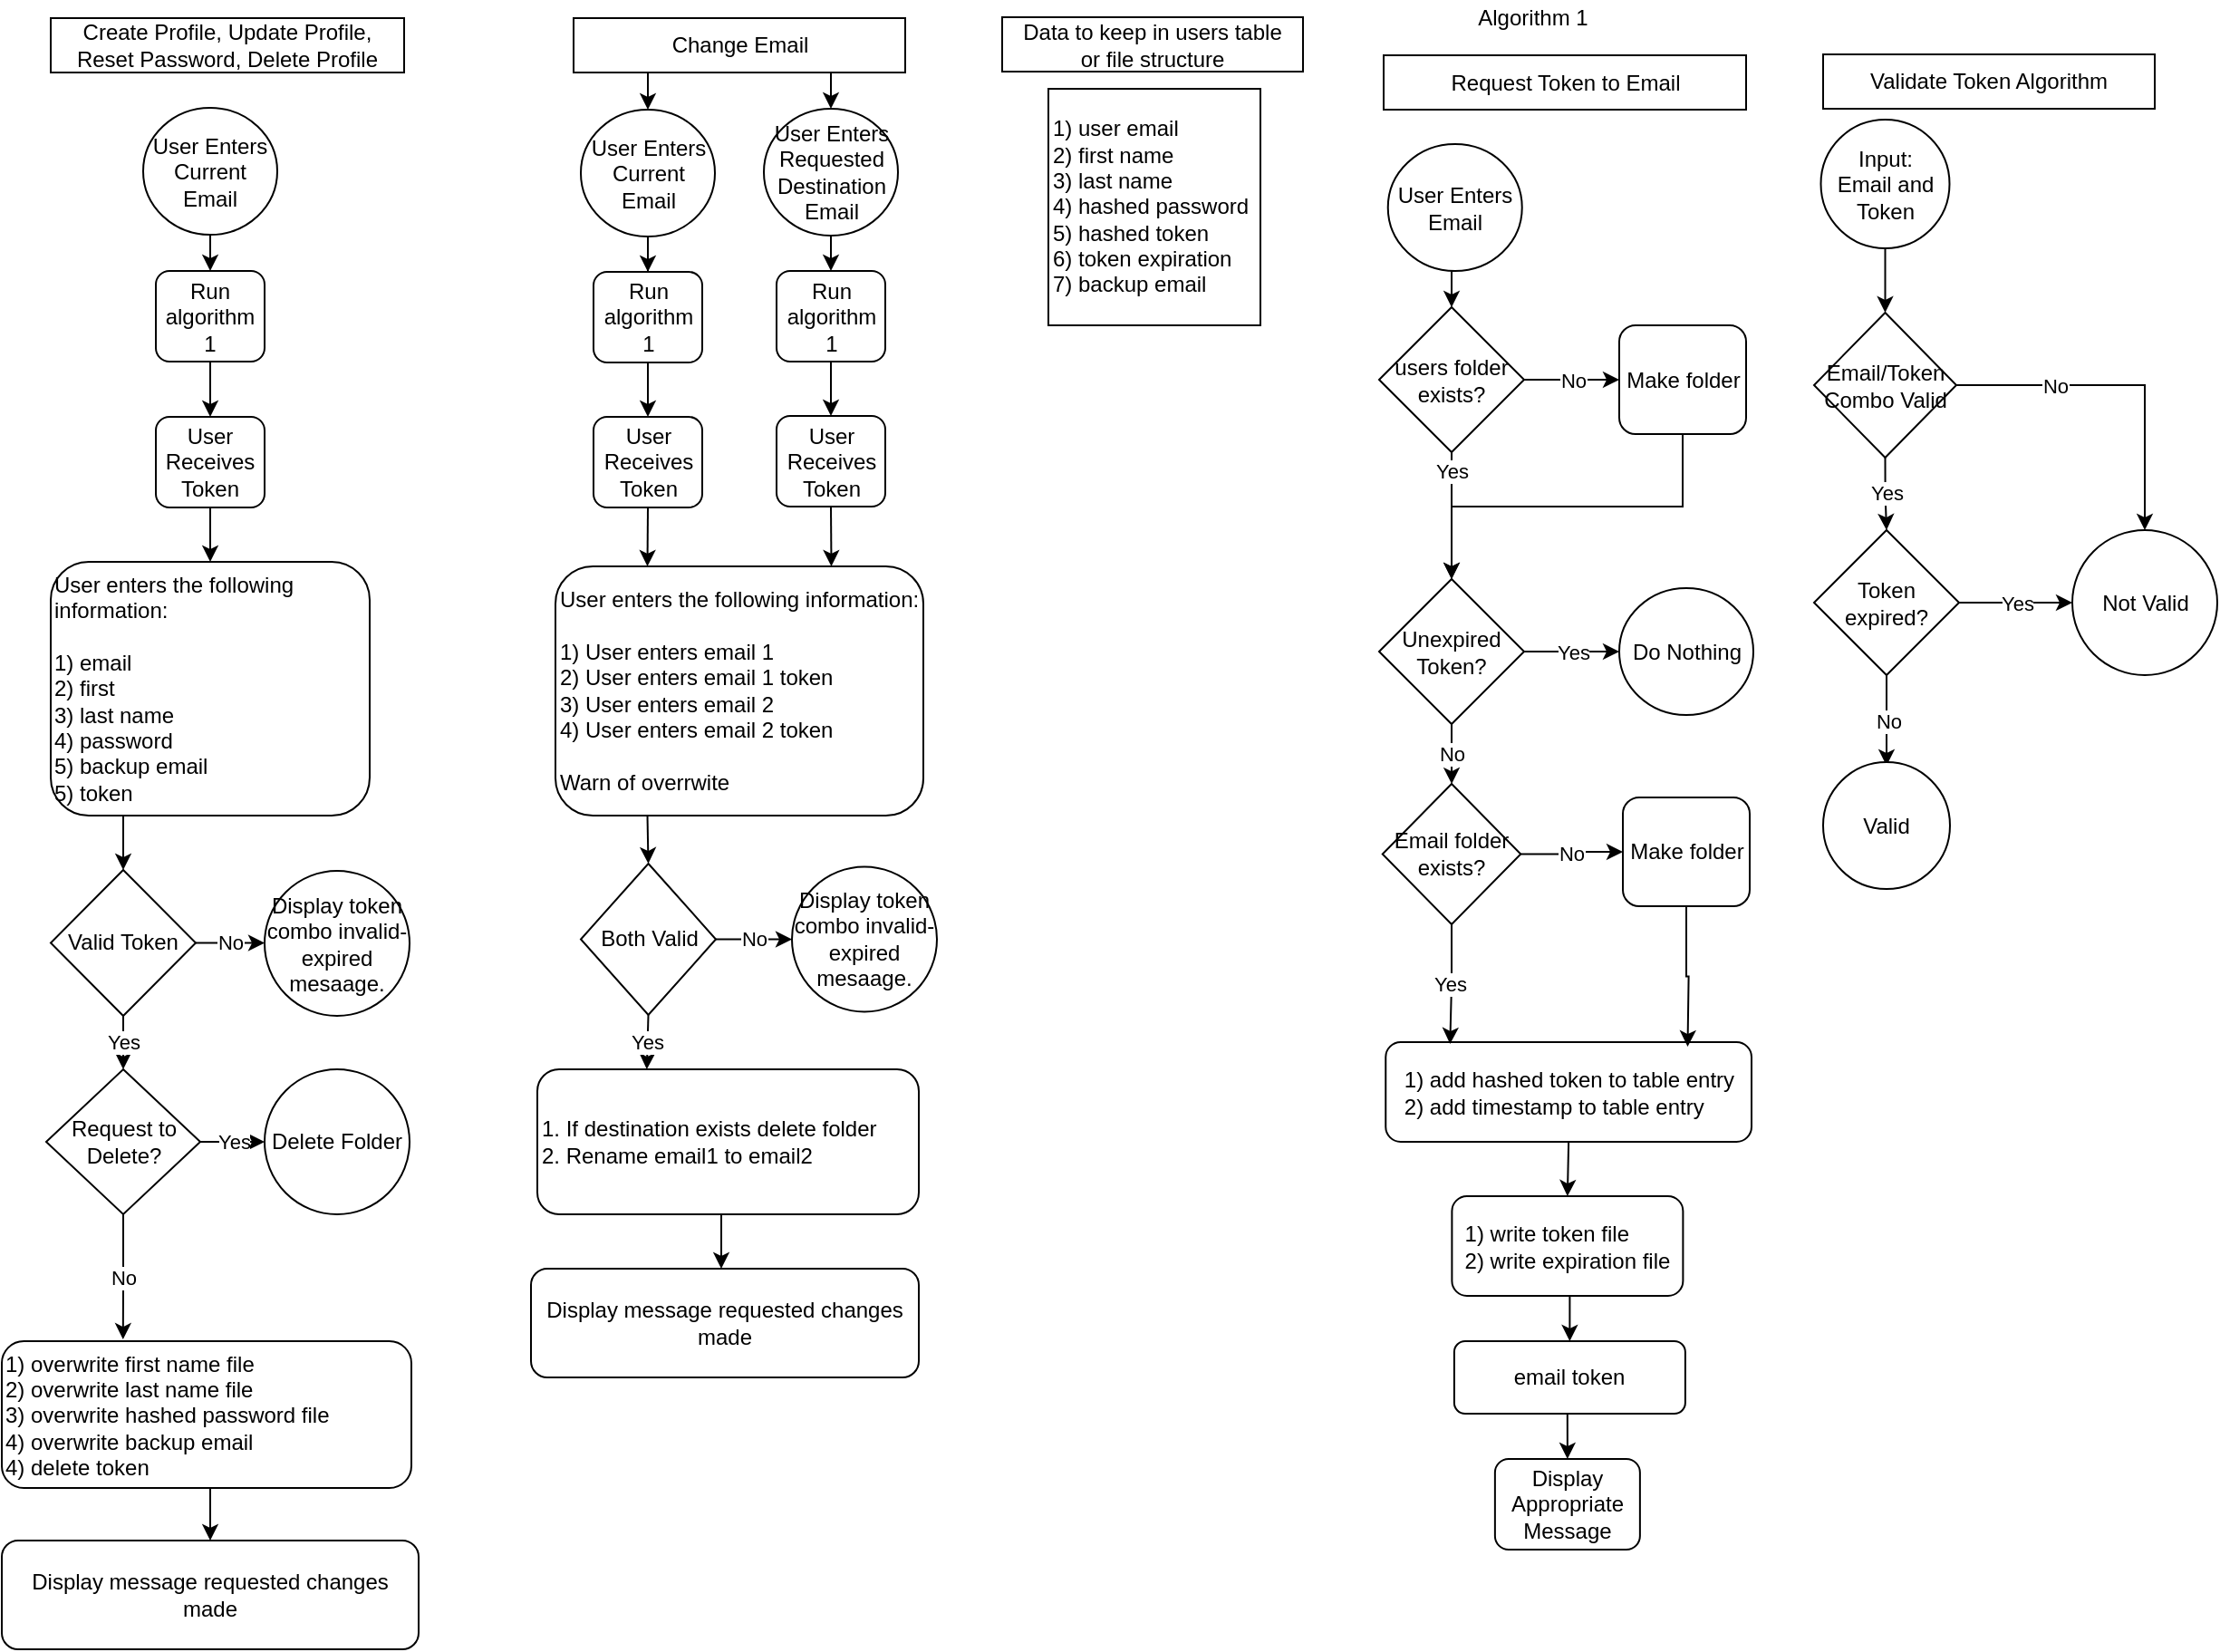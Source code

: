 <mxfile version="15.2.7" type="device"><diagram id="C5RBs43oDa-KdzZeNtuy" name="Page-1"><mxGraphModel dx="1422" dy="1984" grid="1" gridSize="10" guides="1" tooltips="1" connect="1" arrows="1" fold="1" page="1" pageScale="1" pageWidth="827" pageHeight="1169" math="0" shadow="0"><root><mxCell id="WIyWlLk6GJQsqaUBKTNV-0"/><mxCell id="WIyWlLk6GJQsqaUBKTNV-1" parent="WIyWlLk6GJQsqaUBKTNV-0"/><mxCell id="QPN7RQImwWBSGxsegNnY-51" value="Request Token to Email" style="rounded=0;whiteSpace=wrap;html=1;align=center;" parent="WIyWlLk6GJQsqaUBKTNV-1" vertex="1"><mxGeometry x="780.5" y="-1129.5" width="200" height="30" as="geometry"/></mxCell><mxCell id="pMpbcYOYsQtKogAYQbIU-0" value="1) user email&lt;br&gt;2) first name&lt;br&gt;3) last name&lt;br&gt;4) hashed password&lt;br&gt;5) hashed token&lt;br&gt;6) token expiration&lt;br&gt;7) backup email&lt;br&gt;&lt;div style=&quot;text-align: justify&quot;&gt;&lt;/div&gt;" style="rounded=0;whiteSpace=wrap;html=1;align=left;" parent="WIyWlLk6GJQsqaUBKTNV-1" vertex="1"><mxGeometry x="595.5" y="-1111" width="117" height="130.5" as="geometry"/></mxCell><mxCell id="GUjoU98ct1qkW7UDFWDV-36" style="edgeStyle=orthogonalEdgeStyle;rounded=0;orthogonalLoop=1;jettySize=auto;html=1;exitX=0.5;exitY=1;exitDx=0;exitDy=0;entryX=0.5;entryY=0;entryDx=0;entryDy=0;" edge="1" parent="WIyWlLk6GJQsqaUBKTNV-1" source="pMpbcYOYsQtKogAYQbIU-2" target="GUjoU98ct1qkW7UDFWDV-35"><mxGeometry relative="1" as="geometry"><Array as="points"><mxPoint x="85" y="-730"/></Array></mxGeometry></mxCell><mxCell id="pMpbcYOYsQtKogAYQbIU-2" value="User enters the following information:&lt;br&gt;&lt;br&gt;1) email&lt;br&gt;2) first&lt;br&gt;3) last name&lt;br&gt;4) password&lt;br&gt;5) backup email&lt;br&gt;5) token" style="rounded=1;whiteSpace=wrap;html=1;align=left;" parent="WIyWlLk6GJQsqaUBKTNV-1" vertex="1"><mxGeometry x="45" y="-850" width="176" height="140" as="geometry"/></mxCell><mxCell id="pMpbcYOYsQtKogAYQbIU-4" value="No" style="edgeStyle=orthogonalEdgeStyle;rounded=0;orthogonalLoop=1;jettySize=auto;html=1;exitX=0.5;exitY=1;exitDx=0;exitDy=0;entryX=0.5;entryY=0;entryDx=0;entryDy=0;" parent="WIyWlLk6GJQsqaUBKTNV-1" source="pMpbcYOYsQtKogAYQbIU-5" edge="1"><mxGeometry relative="1" as="geometry"><mxPoint x="1058" y="-737.5" as="targetPoint"/></mxGeometry></mxCell><mxCell id="im_7ytGL3Xa7rV5Hcsws-3" value="Yes" style="edgeStyle=orthogonalEdgeStyle;rounded=0;orthogonalLoop=1;jettySize=auto;html=1;exitX=1;exitY=0.5;exitDx=0;exitDy=0;entryX=0;entryY=0.5;entryDx=0;entryDy=0;" parent="WIyWlLk6GJQsqaUBKTNV-1" source="pMpbcYOYsQtKogAYQbIU-5" target="im_7ytGL3Xa7rV5Hcsws-0" edge="1"><mxGeometry relative="1" as="geometry"/></mxCell><mxCell id="pMpbcYOYsQtKogAYQbIU-5" value="Token expired?" style="rhombus;whiteSpace=wrap;html=1;" parent="WIyWlLk6GJQsqaUBKTNV-1" vertex="1"><mxGeometry x="1018" y="-867.5" width="80" height="80" as="geometry"/></mxCell><mxCell id="GUjoU98ct1qkW7UDFWDV-130" style="edgeStyle=orthogonalEdgeStyle;rounded=0;orthogonalLoop=1;jettySize=auto;html=1;exitX=0.5;exitY=1;exitDx=0;exitDy=0;entryX=0.5;entryY=0;entryDx=0;entryDy=0;" edge="1" parent="WIyWlLk6GJQsqaUBKTNV-1" source="pMpbcYOYsQtKogAYQbIU-7" target="GUjoU98ct1qkW7UDFWDV-116"><mxGeometry relative="1" as="geometry"/></mxCell><mxCell id="pMpbcYOYsQtKogAYQbIU-7" value="1) overwrite first name file&lt;br&gt;2) overwrite last name file&lt;br&gt;3) overwrite hashed password file&lt;br&gt;4) overwrite backup email&lt;br&gt;4) delete token" style="rounded=1;whiteSpace=wrap;html=1;align=left;" parent="WIyWlLk6GJQsqaUBKTNV-1" vertex="1"><mxGeometry x="18" y="-420" width="226" height="81" as="geometry"/></mxCell><mxCell id="pMpbcYOYsQtKogAYQbIU-8" value="Create Profile, Update Profile, Reset Password, Delete Profile" style="rounded=0;whiteSpace=wrap;html=1;align=center;" parent="WIyWlLk6GJQsqaUBKTNV-1" vertex="1"><mxGeometry x="45" y="-1150" width="195" height="30" as="geometry"/></mxCell><mxCell id="pMpbcYOYsQtKogAYQbIU-9" value="&lt;span&gt;Data to keep in users table&lt;/span&gt;&lt;br&gt;&lt;span&gt;or file structure&lt;/span&gt;" style="rounded=0;whiteSpace=wrap;html=1;align=center;" parent="WIyWlLk6GJQsqaUBKTNV-1" vertex="1"><mxGeometry x="570" y="-1150.5" width="166" height="30" as="geometry"/></mxCell><mxCell id="pMpbcYOYsQtKogAYQbIU-11" value="Yes" style="edgeStyle=orthogonalEdgeStyle;rounded=0;orthogonalLoop=1;jettySize=auto;html=1;exitX=0.5;exitY=1;exitDx=0;exitDy=0;entryX=0.5;entryY=0;entryDx=0;entryDy=0;" parent="WIyWlLk6GJQsqaUBKTNV-1" source="pMpbcYOYsQtKogAYQbIU-12" target="pMpbcYOYsQtKogAYQbIU-5" edge="1"><mxGeometry relative="1" as="geometry"/></mxCell><mxCell id="im_7ytGL3Xa7rV5Hcsws-2" value="No" style="edgeStyle=orthogonalEdgeStyle;rounded=0;orthogonalLoop=1;jettySize=auto;html=1;exitX=1;exitY=0.5;exitDx=0;exitDy=0;entryX=0.5;entryY=0;entryDx=0;entryDy=0;" parent="WIyWlLk6GJQsqaUBKTNV-1" source="pMpbcYOYsQtKogAYQbIU-12" target="im_7ytGL3Xa7rV5Hcsws-0" edge="1"><mxGeometry x="-0.413" relative="1" as="geometry"><mxPoint as="offset"/></mxGeometry></mxCell><mxCell id="pMpbcYOYsQtKogAYQbIU-12" value="Email/Token Combo Valid" style="rhombus;whiteSpace=wrap;html=1;" parent="WIyWlLk6GJQsqaUBKTNV-1" vertex="1"><mxGeometry x="1018" y="-987.5" width="78.5" height="80" as="geometry"/></mxCell><mxCell id="im_7ytGL3Xa7rV5Hcsws-5" style="edgeStyle=orthogonalEdgeStyle;rounded=0;orthogonalLoop=1;jettySize=auto;html=1;exitX=0.5;exitY=1;exitDx=0;exitDy=0;entryX=0.5;entryY=0;entryDx=0;entryDy=0;" parent="WIyWlLk6GJQsqaUBKTNV-1" source="h3AyNG_vNNZ35tFLMjYg-0" target="im_7ytGL3Xa7rV5Hcsws-4" edge="1"><mxGeometry relative="1" as="geometry"/></mxCell><mxCell id="h3AyNG_vNNZ35tFLMjYg-0" value="User Enters Email" style="ellipse;whiteSpace=wrap;html=1;" parent="WIyWlLk6GJQsqaUBKTNV-1" vertex="1"><mxGeometry x="782.87" y="-1080.5" width="74" height="70" as="geometry"/></mxCell><mxCell id="h3AyNG_vNNZ35tFLMjYg-3" value="Yes" style="edgeStyle=orthogonalEdgeStyle;rounded=0;orthogonalLoop=1;jettySize=auto;html=1;exitX=1;exitY=0.5;exitDx=0;exitDy=0;entryX=0;entryY=0.5;entryDx=0;entryDy=0;" parent="WIyWlLk6GJQsqaUBKTNV-1" source="h3AyNG_vNNZ35tFLMjYg-1" target="h3AyNG_vNNZ35tFLMjYg-2" edge="1"><mxGeometry relative="1" as="geometry"/></mxCell><mxCell id="qhgHIn9TKxPsZhnAGEgA-6" value="No" style="edgeStyle=orthogonalEdgeStyle;rounded=0;orthogonalLoop=1;jettySize=auto;html=1;exitX=0.5;exitY=1;exitDx=0;exitDy=0;" parent="WIyWlLk6GJQsqaUBKTNV-1" source="h3AyNG_vNNZ35tFLMjYg-1" target="qhgHIn9TKxPsZhnAGEgA-3" edge="1"><mxGeometry relative="1" as="geometry"/></mxCell><mxCell id="h3AyNG_vNNZ35tFLMjYg-1" value="Unexpired Token?" style="rhombus;whiteSpace=wrap;html=1;" parent="WIyWlLk6GJQsqaUBKTNV-1" vertex="1"><mxGeometry x="778" y="-840.5" width="80" height="80" as="geometry"/></mxCell><mxCell id="h3AyNG_vNNZ35tFLMjYg-2" value="Do Nothing" style="ellipse;whiteSpace=wrap;html=1;" parent="WIyWlLk6GJQsqaUBKTNV-1" vertex="1"><mxGeometry x="910.5" y="-835.5" width="74" height="70" as="geometry"/></mxCell><mxCell id="h3AyNG_vNNZ35tFLMjYg-21" style="edgeStyle=orthogonalEdgeStyle;rounded=0;orthogonalLoop=1;jettySize=auto;html=1;exitX=0.5;exitY=1;exitDx=0;exitDy=0;entryX=0.5;entryY=0;entryDx=0;entryDy=0;" parent="WIyWlLk6GJQsqaUBKTNV-1" source="h3AyNG_vNNZ35tFLMjYg-5" target="h3AyNG_vNNZ35tFLMjYg-6" edge="1"><mxGeometry relative="1" as="geometry"/></mxCell><mxCell id="h3AyNG_vNNZ35tFLMjYg-5" value="&lt;div style=&quot;text-align: left&quot;&gt;&lt;span&gt;1) write token file&lt;/span&gt;&lt;/div&gt;&lt;div style=&quot;text-align: left&quot;&gt;&lt;span&gt;2) write expiration file&lt;/span&gt;&lt;/div&gt;" style="rounded=1;whiteSpace=wrap;html=1;" parent="WIyWlLk6GJQsqaUBKTNV-1" vertex="1"><mxGeometry x="818.19" y="-500" width="127.5" height="55" as="geometry"/></mxCell><mxCell id="h3AyNG_vNNZ35tFLMjYg-22" style="edgeStyle=orthogonalEdgeStyle;rounded=0;orthogonalLoop=1;jettySize=auto;html=1;exitX=0.5;exitY=1;exitDx=0;exitDy=0;entryX=0.5;entryY=0;entryDx=0;entryDy=0;" parent="WIyWlLk6GJQsqaUBKTNV-1" source="h3AyNG_vNNZ35tFLMjYg-6" target="h3AyNG_vNNZ35tFLMjYg-7" edge="1"><mxGeometry relative="1" as="geometry"/></mxCell><mxCell id="h3AyNG_vNNZ35tFLMjYg-6" value="email token" style="rounded=1;whiteSpace=wrap;html=1;" parent="WIyWlLk6GJQsqaUBKTNV-1" vertex="1"><mxGeometry x="819.44" y="-420" width="127.5" height="40" as="geometry"/></mxCell><mxCell id="h3AyNG_vNNZ35tFLMjYg-7" value="Display Appropriate Message" style="rounded=1;whiteSpace=wrap;html=1;" parent="WIyWlLk6GJQsqaUBKTNV-1" vertex="1"><mxGeometry x="841.94" y="-355" width="80" height="50" as="geometry"/></mxCell><mxCell id="qhgHIn9TKxPsZhnAGEgA-8" style="edgeStyle=orthogonalEdgeStyle;rounded=0;orthogonalLoop=1;jettySize=auto;html=1;exitX=0.5;exitY=1;exitDx=0;exitDy=0;entryX=0.5;entryY=0;entryDx=0;entryDy=0;" parent="WIyWlLk6GJQsqaUBKTNV-1" source="qhgHIn9TKxPsZhnAGEgA-0" target="h3AyNG_vNNZ35tFLMjYg-5" edge="1"><mxGeometry relative="1" as="geometry"/></mxCell><mxCell id="qhgHIn9TKxPsZhnAGEgA-0" value="&lt;div style=&quot;text-align: left&quot;&gt;&lt;span&gt;1) add hashed token to table entry&lt;/span&gt;&lt;/div&gt;&lt;div style=&quot;text-align: left&quot;&gt;&lt;span&gt;2) add timestamp to table entry&lt;/span&gt;&lt;/div&gt;" style="rounded=1;whiteSpace=wrap;html=1;" parent="WIyWlLk6GJQsqaUBKTNV-1" vertex="1"><mxGeometry x="781.63" y="-585" width="201.87" height="55" as="geometry"/></mxCell><mxCell id="qhgHIn9TKxPsZhnAGEgA-1" value="No" style="edgeStyle=orthogonalEdgeStyle;rounded=0;orthogonalLoop=1;jettySize=auto;html=1;exitX=1;exitY=0.5;exitDx=0;exitDy=0;entryX=0;entryY=0.5;entryDx=0;entryDy=0;" parent="WIyWlLk6GJQsqaUBKTNV-1" source="qhgHIn9TKxPsZhnAGEgA-3" target="qhgHIn9TKxPsZhnAGEgA-5" edge="1"><mxGeometry relative="1" as="geometry"/></mxCell><mxCell id="qhgHIn9TKxPsZhnAGEgA-7" value="Yes" style="edgeStyle=orthogonalEdgeStyle;rounded=0;orthogonalLoop=1;jettySize=auto;html=1;exitX=0.5;exitY=1;exitDx=0;exitDy=0;entryX=0.176;entryY=0.018;entryDx=0;entryDy=0;entryPerimeter=0;" parent="WIyWlLk6GJQsqaUBKTNV-1" source="qhgHIn9TKxPsZhnAGEgA-3" target="qhgHIn9TKxPsZhnAGEgA-0" edge="1"><mxGeometry relative="1" as="geometry"/></mxCell><mxCell id="qhgHIn9TKxPsZhnAGEgA-3" value="Email folder exists?" style="rhombus;whiteSpace=wrap;html=1;" parent="WIyWlLk6GJQsqaUBKTNV-1" vertex="1"><mxGeometry x="779.88" y="-727.5" width="76.25" height="77.5" as="geometry"/></mxCell><mxCell id="qhgHIn9TKxPsZhnAGEgA-4" style="edgeStyle=orthogonalEdgeStyle;rounded=0;orthogonalLoop=1;jettySize=auto;html=1;exitX=0.5;exitY=1;exitDx=0;exitDy=0;" parent="WIyWlLk6GJQsqaUBKTNV-1" source="qhgHIn9TKxPsZhnAGEgA-5" edge="1"><mxGeometry relative="1" as="geometry"><mxPoint x="948.25" y="-582.5" as="targetPoint"/></mxGeometry></mxCell><mxCell id="qhgHIn9TKxPsZhnAGEgA-5" value="Make folder" style="rounded=1;whiteSpace=wrap;html=1;" parent="WIyWlLk6GJQsqaUBKTNV-1" vertex="1"><mxGeometry x="912.5" y="-720" width="70" height="60" as="geometry"/></mxCell><mxCell id="im_7ytGL3Xa7rV5Hcsws-0" value="&lt;span&gt;Not Valid&lt;/span&gt;" style="ellipse;whiteSpace=wrap;html=1;aspect=fixed;" parent="WIyWlLk6GJQsqaUBKTNV-1" vertex="1"><mxGeometry x="1160.5" y="-867.5" width="80" height="80" as="geometry"/></mxCell><mxCell id="im_7ytGL3Xa7rV5Hcsws-6" value="Yes&lt;br&gt;" style="edgeStyle=orthogonalEdgeStyle;rounded=0;orthogonalLoop=1;jettySize=auto;html=1;exitX=0.5;exitY=1;exitDx=0;exitDy=0;entryX=0.5;entryY=0;entryDx=0;entryDy=0;" parent="WIyWlLk6GJQsqaUBKTNV-1" source="im_7ytGL3Xa7rV5Hcsws-4" target="h3AyNG_vNNZ35tFLMjYg-1" edge="1"><mxGeometry x="-0.714" relative="1" as="geometry"><mxPoint as="offset"/></mxGeometry></mxCell><mxCell id="im_7ytGL3Xa7rV5Hcsws-9" value="No" style="edgeStyle=orthogonalEdgeStyle;rounded=0;orthogonalLoop=1;jettySize=auto;html=1;exitX=1;exitY=0.5;exitDx=0;exitDy=0;entryX=0;entryY=0.5;entryDx=0;entryDy=0;" parent="WIyWlLk6GJQsqaUBKTNV-1" source="im_7ytGL3Xa7rV5Hcsws-4" target="im_7ytGL3Xa7rV5Hcsws-8" edge="1"><mxGeometry relative="1" as="geometry"/></mxCell><mxCell id="im_7ytGL3Xa7rV5Hcsws-4" value="users folder exists?" style="rhombus;whiteSpace=wrap;html=1;" parent="WIyWlLk6GJQsqaUBKTNV-1" vertex="1"><mxGeometry x="778" y="-990.5" width="80" height="80" as="geometry"/></mxCell><mxCell id="im_7ytGL3Xa7rV5Hcsws-10" style="edgeStyle=orthogonalEdgeStyle;rounded=0;orthogonalLoop=1;jettySize=auto;html=1;exitX=0.5;exitY=1;exitDx=0;exitDy=0;" parent="WIyWlLk6GJQsqaUBKTNV-1" source="im_7ytGL3Xa7rV5Hcsws-8" target="h3AyNG_vNNZ35tFLMjYg-1" edge="1"><mxGeometry relative="1" as="geometry"/></mxCell><mxCell id="im_7ytGL3Xa7rV5Hcsws-8" value="Make folder" style="rounded=1;whiteSpace=wrap;html=1;" parent="WIyWlLk6GJQsqaUBKTNV-1" vertex="1"><mxGeometry x="910.5" y="-980.5" width="70" height="60" as="geometry"/></mxCell><mxCell id="GUjoU98ct1qkW7UDFWDV-11" value="Algorithm 1" style="text;html=1;strokeColor=none;fillColor=none;align=center;verticalAlign=middle;whiteSpace=wrap;rounded=0;" vertex="1" parent="WIyWlLk6GJQsqaUBKTNV-1"><mxGeometry x="828.12" y="-1160" width="70" height="20" as="geometry"/></mxCell><mxCell id="GUjoU98ct1qkW7UDFWDV-29" value="Valid" style="ellipse;whiteSpace=wrap;html=1;aspect=fixed;" vertex="1" parent="WIyWlLk6GJQsqaUBKTNV-1"><mxGeometry x="1023" y="-739.5" width="70" height="70" as="geometry"/></mxCell><mxCell id="GUjoU98ct1qkW7UDFWDV-32" style="edgeStyle=orthogonalEdgeStyle;rounded=0;orthogonalLoop=1;jettySize=auto;html=1;exitX=0.5;exitY=1;exitDx=0;exitDy=0;entryX=0.5;entryY=0;entryDx=0;entryDy=0;" edge="1" parent="WIyWlLk6GJQsqaUBKTNV-1" source="GUjoU98ct1qkW7UDFWDV-31" target="pMpbcYOYsQtKogAYQbIU-12"><mxGeometry relative="1" as="geometry"/></mxCell><mxCell id="GUjoU98ct1qkW7UDFWDV-31" value="Input:&lt;br&gt;Email and&lt;br&gt;Token" style="ellipse;whiteSpace=wrap;html=1;aspect=fixed;" vertex="1" parent="WIyWlLk6GJQsqaUBKTNV-1"><mxGeometry x="1021.75" y="-1094" width="71" height="71" as="geometry"/></mxCell><mxCell id="GUjoU98ct1qkW7UDFWDV-33" value="Validate Token Algorithm" style="rounded=0;whiteSpace=wrap;html=1;" vertex="1" parent="WIyWlLk6GJQsqaUBKTNV-1"><mxGeometry x="1023" y="-1130" width="183" height="30" as="geometry"/></mxCell><mxCell id="GUjoU98ct1qkW7UDFWDV-34" value="&lt;span&gt;Display token combo invalid- expired mesaage.&lt;/span&gt;" style="ellipse;whiteSpace=wrap;html=1;aspect=fixed;" vertex="1" parent="WIyWlLk6GJQsqaUBKTNV-1"><mxGeometry x="163" y="-679.5" width="80" height="80" as="geometry"/></mxCell><mxCell id="GUjoU98ct1qkW7UDFWDV-38" value="No" style="edgeStyle=orthogonalEdgeStyle;rounded=0;orthogonalLoop=1;jettySize=auto;html=1;exitX=1;exitY=0.5;exitDx=0;exitDy=0;entryX=0;entryY=0.5;entryDx=0;entryDy=0;" edge="1" parent="WIyWlLk6GJQsqaUBKTNV-1" source="GUjoU98ct1qkW7UDFWDV-35" target="GUjoU98ct1qkW7UDFWDV-34"><mxGeometry relative="1" as="geometry"/></mxCell><mxCell id="GUjoU98ct1qkW7UDFWDV-158" value="Yes" style="edgeStyle=orthogonalEdgeStyle;rounded=0;orthogonalLoop=1;jettySize=auto;html=1;exitX=0.5;exitY=1;exitDx=0;exitDy=0;" edge="1" parent="WIyWlLk6GJQsqaUBKTNV-1" source="GUjoU98ct1qkW7UDFWDV-35" target="GUjoU98ct1qkW7UDFWDV-155"><mxGeometry relative="1" as="geometry"/></mxCell><mxCell id="GUjoU98ct1qkW7UDFWDV-35" value="Valid Token" style="rhombus;whiteSpace=wrap;html=1;" vertex="1" parent="WIyWlLk6GJQsqaUBKTNV-1"><mxGeometry x="45" y="-680" width="80" height="80.5" as="geometry"/></mxCell><mxCell id="GUjoU98ct1qkW7UDFWDV-43" style="edgeStyle=orthogonalEdgeStyle;rounded=0;orthogonalLoop=1;jettySize=auto;html=1;exitX=0.5;exitY=1;exitDx=0;exitDy=0;entryX=0.5;entryY=0;entryDx=0;entryDy=0;" edge="1" parent="WIyWlLk6GJQsqaUBKTNV-1" source="GUjoU98ct1qkW7UDFWDV-39" target="GUjoU98ct1qkW7UDFWDV-42"><mxGeometry relative="1" as="geometry"/></mxCell><mxCell id="GUjoU98ct1qkW7UDFWDV-39" value="User Enters Current Email" style="ellipse;whiteSpace=wrap;html=1;" vertex="1" parent="WIyWlLk6GJQsqaUBKTNV-1"><mxGeometry x="96" y="-1100.5" width="74" height="70" as="geometry"/></mxCell><mxCell id="GUjoU98ct1qkW7UDFWDV-46" style="edgeStyle=orthogonalEdgeStyle;rounded=0;orthogonalLoop=1;jettySize=auto;html=1;exitX=0.5;exitY=1;exitDx=0;exitDy=0;entryX=0.5;entryY=0;entryDx=0;entryDy=0;" edge="1" parent="WIyWlLk6GJQsqaUBKTNV-1" source="GUjoU98ct1qkW7UDFWDV-42" target="GUjoU98ct1qkW7UDFWDV-45"><mxGeometry relative="1" as="geometry"/></mxCell><mxCell id="GUjoU98ct1qkW7UDFWDV-42" value="Run algorithm 1" style="rounded=1;whiteSpace=wrap;html=1;" vertex="1" parent="WIyWlLk6GJQsqaUBKTNV-1"><mxGeometry x="103" y="-1010.5" width="60" height="50" as="geometry"/></mxCell><mxCell id="GUjoU98ct1qkW7UDFWDV-47" style="edgeStyle=orthogonalEdgeStyle;rounded=0;orthogonalLoop=1;jettySize=auto;html=1;exitX=0.5;exitY=1;exitDx=0;exitDy=0;entryX=0.5;entryY=0;entryDx=0;entryDy=0;" edge="1" parent="WIyWlLk6GJQsqaUBKTNV-1" source="GUjoU98ct1qkW7UDFWDV-45" target="pMpbcYOYsQtKogAYQbIU-2"><mxGeometry relative="1" as="geometry"/></mxCell><mxCell id="GUjoU98ct1qkW7UDFWDV-45" value="User Receives Token" style="rounded=1;whiteSpace=wrap;html=1;" vertex="1" parent="WIyWlLk6GJQsqaUBKTNV-1"><mxGeometry x="103" y="-930" width="60" height="50" as="geometry"/></mxCell><mxCell id="GUjoU98ct1qkW7UDFWDV-116" value="Display message requested changes made" style="rounded=1;whiteSpace=wrap;html=1;shadow=0;gradientColor=none;" vertex="1" parent="WIyWlLk6GJQsqaUBKTNV-1"><mxGeometry x="18" y="-310" width="230" height="60" as="geometry"/></mxCell><mxCell id="GUjoU98ct1qkW7UDFWDV-131" value="Change Email" style="rounded=0;whiteSpace=wrap;html=1;" vertex="1" parent="WIyWlLk6GJQsqaUBKTNV-1"><mxGeometry x="333.5" y="-1150" width="183" height="30" as="geometry"/></mxCell><mxCell id="GUjoU98ct1qkW7UDFWDV-132" value="User Enters Current Email" style="ellipse;whiteSpace=wrap;html=1;" vertex="1" parent="WIyWlLk6GJQsqaUBKTNV-1"><mxGeometry x="337.5" y="-1099.5" width="74" height="70" as="geometry"/></mxCell><mxCell id="GUjoU98ct1qkW7UDFWDV-133" style="edgeStyle=orthogonalEdgeStyle;rounded=0;orthogonalLoop=1;jettySize=auto;html=1;exitX=0.25;exitY=1;exitDx=0;exitDy=0;entryX=0.5;entryY=0;entryDx=0;entryDy=0;" edge="1" parent="WIyWlLk6GJQsqaUBKTNV-1" source="GUjoU98ct1qkW7UDFWDV-131" target="GUjoU98ct1qkW7UDFWDV-132"><mxGeometry relative="1" as="geometry"/></mxCell><mxCell id="GUjoU98ct1qkW7UDFWDV-134" value="User Enters Requested Destination Email" style="ellipse;whiteSpace=wrap;html=1;" vertex="1" parent="WIyWlLk6GJQsqaUBKTNV-1"><mxGeometry x="438.5" y="-1100" width="74" height="70" as="geometry"/></mxCell><mxCell id="GUjoU98ct1qkW7UDFWDV-135" style="edgeStyle=orthogonalEdgeStyle;rounded=0;orthogonalLoop=1;jettySize=auto;html=1;exitX=0.75;exitY=1;exitDx=0;exitDy=0;entryX=0.5;entryY=0;entryDx=0;entryDy=0;" edge="1" parent="WIyWlLk6GJQsqaUBKTNV-1" source="GUjoU98ct1qkW7UDFWDV-131" target="GUjoU98ct1qkW7UDFWDV-134"><mxGeometry relative="1" as="geometry"/></mxCell><mxCell id="GUjoU98ct1qkW7UDFWDV-136" value="Run algorithm 1" style="rounded=1;whiteSpace=wrap;html=1;" vertex="1" parent="WIyWlLk6GJQsqaUBKTNV-1"><mxGeometry x="344.5" y="-1010" width="60" height="50" as="geometry"/></mxCell><mxCell id="GUjoU98ct1qkW7UDFWDV-137" style="edgeStyle=orthogonalEdgeStyle;rounded=0;orthogonalLoop=1;jettySize=auto;html=1;exitX=0.5;exitY=1;exitDx=0;exitDy=0;" edge="1" parent="WIyWlLk6GJQsqaUBKTNV-1" source="GUjoU98ct1qkW7UDFWDV-132" target="GUjoU98ct1qkW7UDFWDV-136"><mxGeometry relative="1" as="geometry"/></mxCell><mxCell id="GUjoU98ct1qkW7UDFWDV-138" value="Run algorithm 1" style="rounded=1;whiteSpace=wrap;html=1;" vertex="1" parent="WIyWlLk6GJQsqaUBKTNV-1"><mxGeometry x="445.5" y="-1010.5" width="60" height="50" as="geometry"/></mxCell><mxCell id="GUjoU98ct1qkW7UDFWDV-139" style="edgeStyle=orthogonalEdgeStyle;rounded=0;orthogonalLoop=1;jettySize=auto;html=1;exitX=0.5;exitY=1;exitDx=0;exitDy=0;entryX=0.5;entryY=0;entryDx=0;entryDy=0;" edge="1" parent="WIyWlLk6GJQsqaUBKTNV-1" source="GUjoU98ct1qkW7UDFWDV-134" target="GUjoU98ct1qkW7UDFWDV-138"><mxGeometry relative="1" as="geometry"/></mxCell><mxCell id="GUjoU98ct1qkW7UDFWDV-140" value="&lt;span&gt;User enters the following information:&lt;br&gt;&lt;br&gt;1) User enters email 1&lt;/span&gt;&lt;br&gt;&lt;span&gt;2) User enters email 1 token&lt;/span&gt;&lt;br&gt;&lt;span&gt;3) User enters email 2&lt;/span&gt;&lt;br&gt;&lt;span&gt;4) User enters email 2 token&lt;br&gt;&lt;br&gt;Warn of overrwite&lt;br&gt;&lt;/span&gt;" style="rounded=1;whiteSpace=wrap;html=1;align=left;" vertex="1" parent="WIyWlLk6GJQsqaUBKTNV-1"><mxGeometry x="323.5" y="-847.5" width="203" height="137.5" as="geometry"/></mxCell><mxCell id="GUjoU98ct1qkW7UDFWDV-141" style="edgeStyle=orthogonalEdgeStyle;rounded=0;orthogonalLoop=1;jettySize=auto;html=1;exitX=0.5;exitY=1;exitDx=0;exitDy=0;" edge="1" parent="WIyWlLk6GJQsqaUBKTNV-1"><mxGeometry relative="1" as="geometry"><mxPoint x="416.75" y="-490" as="sourcePoint"/><mxPoint x="415" y="-460" as="targetPoint"/></mxGeometry></mxCell><mxCell id="GUjoU98ct1qkW7UDFWDV-142" value="1. If destination exists delete folder&lt;br&gt;2. Rename email1 to email2" style="rounded=1;whiteSpace=wrap;html=1;align=left;" vertex="1" parent="WIyWlLk6GJQsqaUBKTNV-1"><mxGeometry x="313.5" y="-570" width="210.5" height="80" as="geometry"/></mxCell><mxCell id="GUjoU98ct1qkW7UDFWDV-143" value="Yes" style="edgeStyle=orthogonalEdgeStyle;rounded=0;orthogonalLoop=1;jettySize=auto;html=1;exitX=0.5;exitY=1;exitDx=0;exitDy=0;entryX=0.287;entryY=0;entryDx=0;entryDy=0;entryPerimeter=0;" edge="1" parent="WIyWlLk6GJQsqaUBKTNV-1" source="GUjoU98ct1qkW7UDFWDV-144" target="GUjoU98ct1qkW7UDFWDV-142"><mxGeometry relative="1" as="geometry"/></mxCell><mxCell id="GUjoU98ct1qkW7UDFWDV-144" value="Both Valid" style="rhombus;whiteSpace=wrap;html=1;" vertex="1" parent="WIyWlLk6GJQsqaUBKTNV-1"><mxGeometry x="337.5" y="-683.5" width="74.5" height="83.5" as="geometry"/></mxCell><mxCell id="GUjoU98ct1qkW7UDFWDV-145" style="edgeStyle=orthogonalEdgeStyle;rounded=0;orthogonalLoop=1;jettySize=auto;html=1;exitX=0.25;exitY=1;exitDx=0;exitDy=0;entryX=0.5;entryY=0;entryDx=0;entryDy=0;" edge="1" parent="WIyWlLk6GJQsqaUBKTNV-1" source="GUjoU98ct1qkW7UDFWDV-140" target="GUjoU98ct1qkW7UDFWDV-144"><mxGeometry relative="1" as="geometry"/></mxCell><mxCell id="GUjoU98ct1qkW7UDFWDV-146" style="edgeStyle=orthogonalEdgeStyle;rounded=0;orthogonalLoop=1;jettySize=auto;html=1;exitX=0.5;exitY=1;exitDx=0;exitDy=0;entryX=0.25;entryY=0;entryDx=0;entryDy=0;" edge="1" parent="WIyWlLk6GJQsqaUBKTNV-1" source="GUjoU98ct1qkW7UDFWDV-147" target="GUjoU98ct1qkW7UDFWDV-140"><mxGeometry relative="1" as="geometry"/></mxCell><mxCell id="GUjoU98ct1qkW7UDFWDV-147" value="User Receives Token" style="rounded=1;whiteSpace=wrap;html=1;" vertex="1" parent="WIyWlLk6GJQsqaUBKTNV-1"><mxGeometry x="344.5" y="-930" width="60" height="50" as="geometry"/></mxCell><mxCell id="GUjoU98ct1qkW7UDFWDV-148" style="edgeStyle=orthogonalEdgeStyle;rounded=0;orthogonalLoop=1;jettySize=auto;html=1;exitX=0.5;exitY=1;exitDx=0;exitDy=0;entryX=0.5;entryY=0;entryDx=0;entryDy=0;" edge="1" parent="WIyWlLk6GJQsqaUBKTNV-1" source="GUjoU98ct1qkW7UDFWDV-136" target="GUjoU98ct1qkW7UDFWDV-147"><mxGeometry relative="1" as="geometry"/></mxCell><mxCell id="GUjoU98ct1qkW7UDFWDV-149" style="edgeStyle=orthogonalEdgeStyle;rounded=0;orthogonalLoop=1;jettySize=auto;html=1;exitX=0.5;exitY=1;exitDx=0;exitDy=0;entryX=0.75;entryY=0;entryDx=0;entryDy=0;" edge="1" parent="WIyWlLk6GJQsqaUBKTNV-1" source="GUjoU98ct1qkW7UDFWDV-150" target="GUjoU98ct1qkW7UDFWDV-140"><mxGeometry relative="1" as="geometry"><mxPoint x="467.559" y="60.5" as="targetPoint"/></mxGeometry></mxCell><mxCell id="GUjoU98ct1qkW7UDFWDV-150" value="User Receives Token" style="rounded=1;whiteSpace=wrap;html=1;" vertex="1" parent="WIyWlLk6GJQsqaUBKTNV-1"><mxGeometry x="445.5" y="-930.5" width="60" height="50" as="geometry"/></mxCell><mxCell id="GUjoU98ct1qkW7UDFWDV-151" style="edgeStyle=orthogonalEdgeStyle;rounded=0;orthogonalLoop=1;jettySize=auto;html=1;exitX=0.5;exitY=1;exitDx=0;exitDy=0;entryX=0.5;entryY=0;entryDx=0;entryDy=0;" edge="1" parent="WIyWlLk6GJQsqaUBKTNV-1" source="GUjoU98ct1qkW7UDFWDV-138" target="GUjoU98ct1qkW7UDFWDV-150"><mxGeometry relative="1" as="geometry"/></mxCell><mxCell id="GUjoU98ct1qkW7UDFWDV-152" value="&lt;span&gt;Display token combo invalid- expired mesaage.&lt;/span&gt;" style="ellipse;whiteSpace=wrap;html=1;aspect=fixed;" vertex="1" parent="WIyWlLk6GJQsqaUBKTNV-1"><mxGeometry x="454" y="-681.75" width="80" height="80" as="geometry"/></mxCell><mxCell id="GUjoU98ct1qkW7UDFWDV-153" value="No" style="edgeStyle=orthogonalEdgeStyle;rounded=0;orthogonalLoop=1;jettySize=auto;html=1;exitX=1;exitY=0.5;exitDx=0;exitDy=0;entryX=0;entryY=0.5;entryDx=0;entryDy=0;" edge="1" parent="WIyWlLk6GJQsqaUBKTNV-1" source="GUjoU98ct1qkW7UDFWDV-144" target="GUjoU98ct1qkW7UDFWDV-152"><mxGeometry relative="1" as="geometry"/></mxCell><mxCell id="GUjoU98ct1qkW7UDFWDV-154" value="Display message requested changes made" style="rounded=1;whiteSpace=wrap;html=1;shadow=0;gradientColor=none;" vertex="1" parent="WIyWlLk6GJQsqaUBKTNV-1"><mxGeometry x="310" y="-460" width="214" height="60" as="geometry"/></mxCell><mxCell id="GUjoU98ct1qkW7UDFWDV-157" value="Yes" style="edgeStyle=orthogonalEdgeStyle;rounded=0;orthogonalLoop=1;jettySize=auto;html=1;exitX=1;exitY=0.5;exitDx=0;exitDy=0;entryX=0;entryY=0.5;entryDx=0;entryDy=0;" edge="1" parent="WIyWlLk6GJQsqaUBKTNV-1" source="GUjoU98ct1qkW7UDFWDV-155" target="GUjoU98ct1qkW7UDFWDV-156"><mxGeometry relative="1" as="geometry"/></mxCell><mxCell id="GUjoU98ct1qkW7UDFWDV-159" value="No" style="edgeStyle=orthogonalEdgeStyle;rounded=0;orthogonalLoop=1;jettySize=auto;html=1;exitX=0.5;exitY=1;exitDx=0;exitDy=0;entryX=0.296;entryY=-0.012;entryDx=0;entryDy=0;entryPerimeter=0;" edge="1" parent="WIyWlLk6GJQsqaUBKTNV-1" source="GUjoU98ct1qkW7UDFWDV-155" target="pMpbcYOYsQtKogAYQbIU-7"><mxGeometry relative="1" as="geometry"/></mxCell><mxCell id="GUjoU98ct1qkW7UDFWDV-155" value="Request to Delete?" style="rhombus;whiteSpace=wrap;html=1;shadow=0;gradientColor=none;" vertex="1" parent="WIyWlLk6GJQsqaUBKTNV-1"><mxGeometry x="42.5" y="-570" width="85" height="80" as="geometry"/></mxCell><mxCell id="GUjoU98ct1qkW7UDFWDV-156" value="&lt;span&gt;Delete Folder&lt;/span&gt;" style="ellipse;whiteSpace=wrap;html=1;aspect=fixed;" vertex="1" parent="WIyWlLk6GJQsqaUBKTNV-1"><mxGeometry x="163" y="-570" width="80" height="80" as="geometry"/></mxCell></root></mxGraphModel></diagram></mxfile>